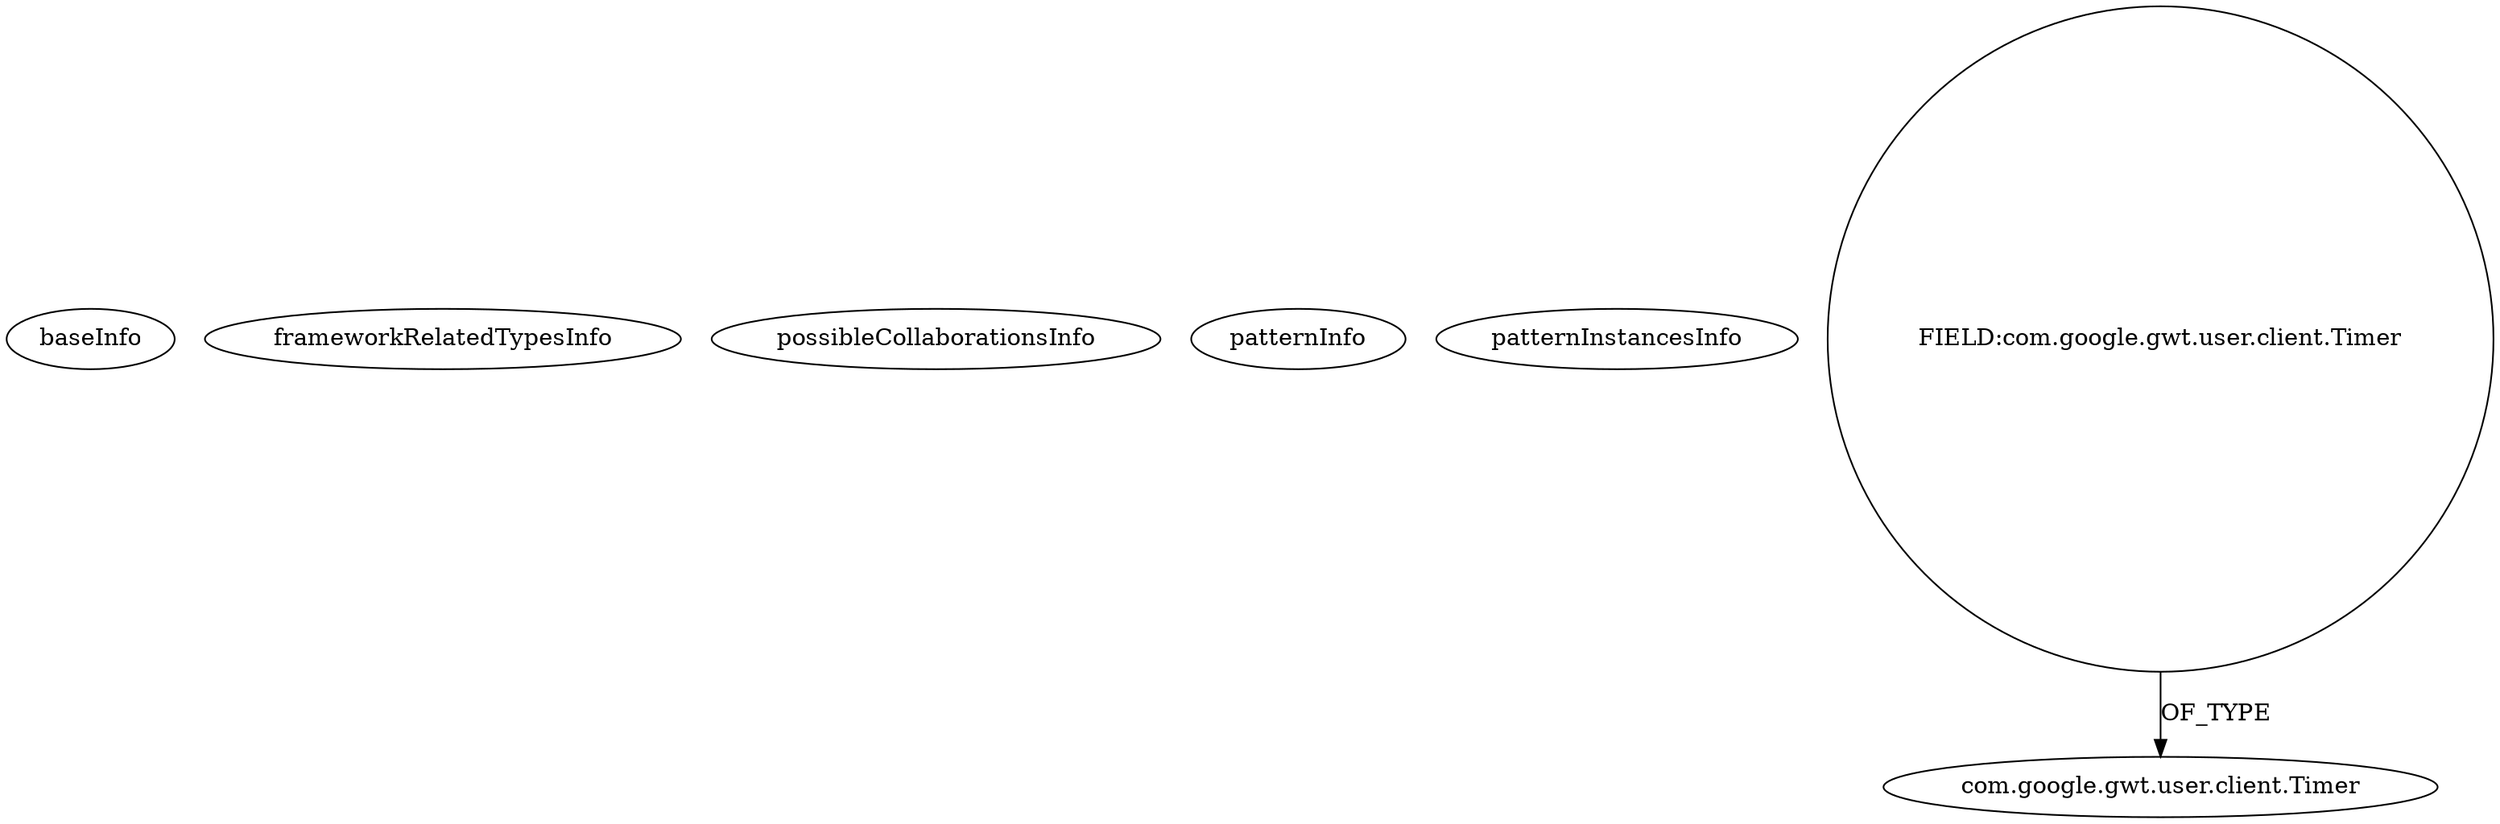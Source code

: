 digraph {
baseInfo[graphId=117,category="pattern",isAnonymous=false,possibleRelation=false]
frameworkRelatedTypesInfo[]
possibleCollaborationsInfo[]
patternInfo[frequency=4.0,patternRootClient=null]
patternInstancesInfo[0="dapicard-gwt-surface~/dapicard-gwt-surface/gwt-surface-master/gwt-surface/src/main/java/com/axeiya/gwt/surface/client/ContentEditableSurface.java~ContentEditableSurface~1180",1="lambourg-WebGallery~/lambourg-WebGallery/WebGallery-master/client/src/com/lambourg/webgallery/client/pictureview/PictureView.java~PictureView~3541",2="hmiguellima-ugat~/hmiguellima-ugat/ugat-master/src/org/ucp/gwt/widgets/Balloon.java~Balloon~2986",3="vlapan-PhotoBank~/vlapan-PhotoBank/PhotoBank-master/src/com/vlapan/gwt/photobank/client/ui/selector/AlbumSelector.java~AlbumSelector~4619"]
14[label="com.google.gwt.user.client.Timer",vertexType="FRAMEWORK_CLASS_TYPE",isFrameworkType=false]
20[label="FIELD:com.google.gwt.user.client.Timer",vertexType="FIELD_DECLARATION",isFrameworkType=false,shape=circle]
20->14[label="OF_TYPE"]
}
